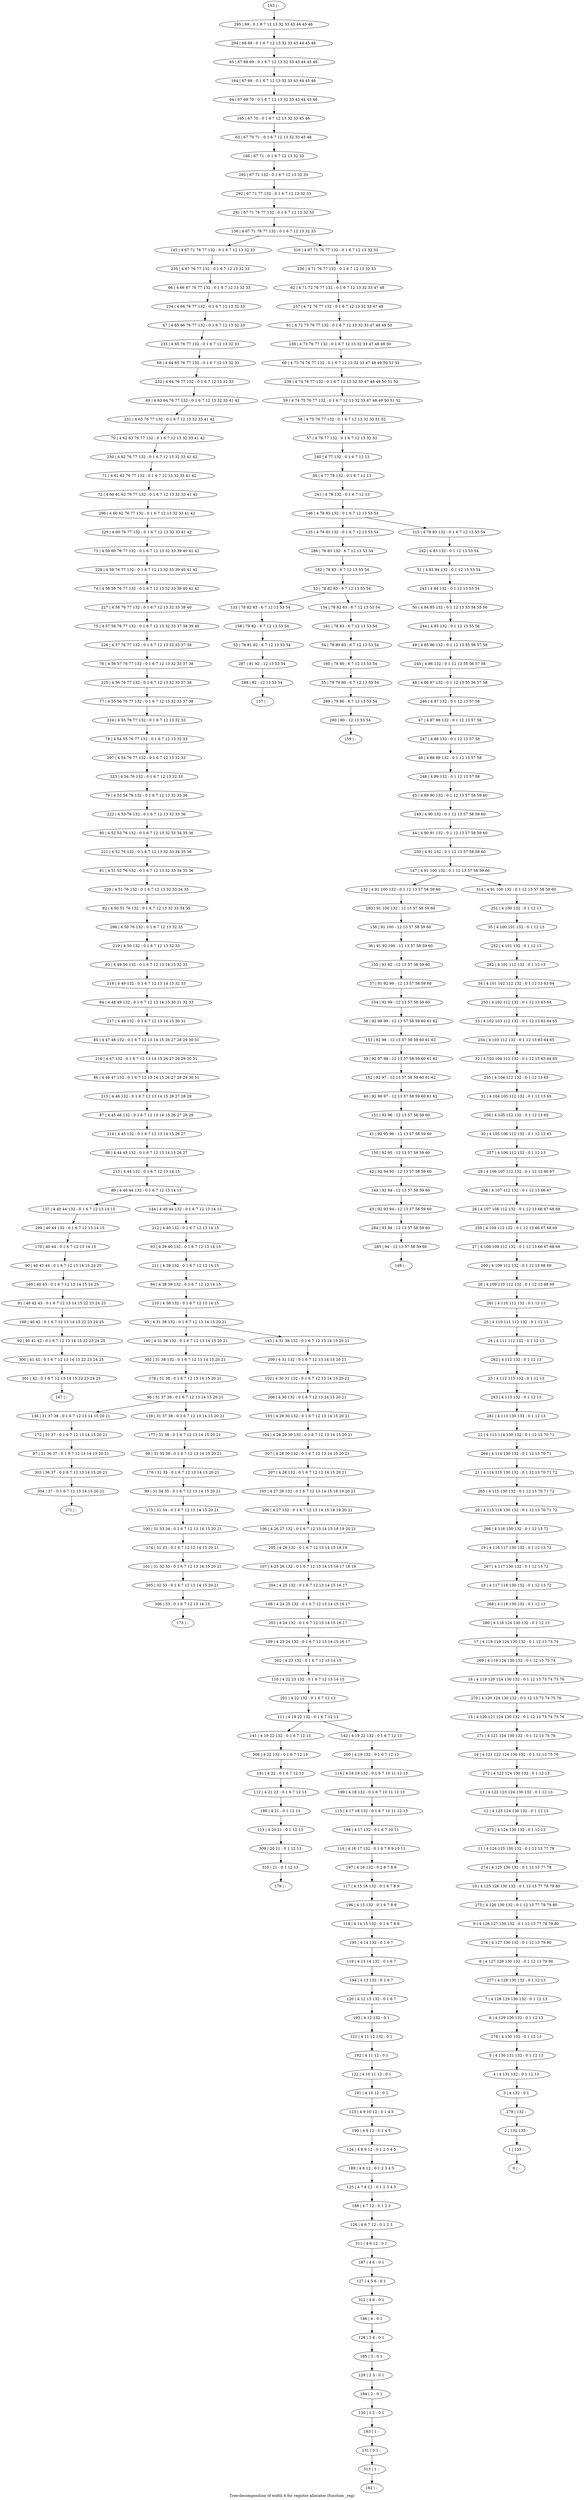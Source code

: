 digraph G {
graph [label="Tree-decomposition of width 6 for register allocator (function _reg)"]
0[label="0 | : "];
1[label="1 | 133 : "];
2[label="2 | 132 133 : "];
3[label="3 | 4 132 : 0 1 "];
4[label="4 | 4 131 132 : 0 1 12 13 "];
5[label="5 | 4 130 131 132 : 0 1 12 13 "];
6[label="6 | 4 129 130 132 : 0 1 12 13 "];
7[label="7 | 4 128 129 130 132 : 0 1 12 13 "];
8[label="8 | 4 127 128 130 132 : 0 1 12 13 79 80 "];
9[label="9 | 4 126 127 130 132 : 0 1 12 13 77 78 79 80 "];
10[label="10 | 4 125 126 130 132 : 0 1 12 13 77 78 79 80 "];
11[label="11 | 4 124 125 130 132 : 0 1 12 13 77 78 "];
12[label="12 | 4 123 124 130 132 : 0 1 12 13 "];
13[label="13 | 4 122 123 124 130 132 : 0 1 12 13 "];
14[label="14 | 4 121 122 124 130 132 : 0 1 12 13 75 76 "];
15[label="15 | 4 120 121 124 130 132 : 0 1 12 13 73 74 75 76 "];
16[label="16 | 4 119 120 124 130 132 : 0 1 12 13 73 74 75 76 "];
17[label="17 | 4 118 119 124 130 132 : 0 1 12 13 73 74 "];
18[label="18 | 4 117 118 130 132 : 0 1 12 13 72 "];
19[label="19 | 4 116 117 130 132 : 0 1 12 13 72 "];
20[label="20 | 4 115 116 130 132 : 0 1 12 13 70 71 72 "];
21[label="21 | 4 114 115 130 132 : 0 1 12 13 70 71 72 "];
22[label="22 | 4 113 114 130 132 : 0 1 12 13 70 71 "];
23[label="23 | 4 112 113 132 : 0 1 12 13 "];
24[label="24 | 4 111 112 132 : 0 1 12 13 "];
25[label="25 | 4 110 111 112 132 : 0 1 12 13 "];
26[label="26 | 4 109 110 112 132 : 0 1 12 13 68 69 "];
27[label="27 | 4 108 109 112 132 : 0 1 12 13 66 67 68 69 "];
28[label="28 | 4 107 108 112 132 : 0 1 12 13 66 67 68 69 "];
29[label="29 | 4 106 107 112 132 : 0 1 12 13 66 67 "];
30[label="30 | 4 105 106 112 132 : 0 1 12 13 65 "];
31[label="31 | 4 104 105 112 132 : 0 1 12 13 65 "];
32[label="32 | 4 103 104 112 132 : 0 1 12 13 63 64 65 "];
33[label="33 | 4 102 103 112 132 : 0 1 12 13 63 64 65 "];
34[label="34 | 4 101 102 112 132 : 0 1 12 13 63 64 "];
35[label="35 | 4 100 101 132 : 0 1 12 13 "];
36[label="36 | 91 92 100 : 12 13 57 58 59 60 "];
37[label="37 | 91 92 99 : 12 13 57 58 59 60 "];
38[label="38 | 92 98 99 : 12 13 57 58 59 60 61 62 "];
39[label="39 | 92 97 98 : 12 13 57 58 59 60 61 62 "];
40[label="40 | 92 96 97 : 12 13 57 58 59 60 61 62 "];
41[label="41 | 92 95 96 : 12 13 57 58 59 60 "];
42[label="42 | 92 94 95 : 12 13 57 58 59 60 "];
43[label="43 | 92 93 94 : 12 13 57 58 59 60 "];
44[label="44 | 4 90 91 132 : 0 1 12 13 57 58 59 60 "];
45[label="45 | 4 89 90 132 : 0 1 12 13 57 58 59 60 "];
46[label="46 | 4 88 89 132 : 0 1 12 13 57 58 "];
47[label="47 | 4 87 88 132 : 0 1 12 13 57 58 "];
48[label="48 | 4 86 87 132 : 0 1 12 13 55 56 57 58 "];
49[label="49 | 4 85 86 132 : 0 1 12 13 55 56 57 58 "];
50[label="50 | 4 84 85 132 : 0 1 12 13 53 54 55 56 "];
51[label="51 | 4 83 84 132 : 0 1 12 13 53 54 "];
52[label="52 | 78 82 83 : 6 7 12 13 53 54 "];
53[label="53 | 78 81 82 : 6 7 12 13 53 54 "];
54[label="54 | 78 80 83 : 6 7 12 13 53 54 "];
55[label="55 | 78 79 80 : 6 7 12 13 53 54 "];
56[label="56 | 4 77 78 132 : 0 1 6 7 12 13 "];
57[label="57 | 4 76 77 132 : 0 1 6 7 12 13 32 33 "];
58[label="58 | 4 75 76 77 132 : 0 1 6 7 12 13 32 33 51 52 "];
59[label="59 | 4 74 75 76 77 132 : 0 1 6 7 12 13 32 33 47 48 49 50 51 52 "];
60[label="60 | 4 73 74 76 77 132 : 0 1 6 7 12 13 32 33 47 48 49 50 51 52 "];
61[label="61 | 4 72 73 76 77 132 : 0 1 6 7 12 13 32 33 47 48 49 50 "];
62[label="62 | 4 71 72 76 77 132 : 0 1 6 7 12 13 32 33 47 48 "];
63[label="63 | 67 70 71 : 0 1 6 7 12 13 32 33 45 46 "];
64[label="64 | 67 69 70 : 0 1 6 7 12 13 32 33 43 44 45 46 "];
65[label="65 | 67 68 69 : 0 1 6 7 12 13 32 33 43 44 45 46 "];
66[label="66 | 4 66 67 76 77 132 : 0 1 6 7 12 13 32 33 "];
67[label="67 | 4 65 66 76 77 132 : 0 1 6 7 12 13 32 33 "];
68[label="68 | 4 64 65 76 77 132 : 0 1 6 7 12 13 32 33 "];
69[label="69 | 4 63 64 76 77 132 : 0 1 6 7 12 13 32 33 41 42 "];
70[label="70 | 4 62 63 76 77 132 : 0 1 6 7 12 13 32 33 41 42 "];
71[label="71 | 4 61 62 76 77 132 : 0 1 6 7 12 13 32 33 41 42 "];
72[label="72 | 4 60 61 62 76 77 132 : 0 1 6 7 12 13 32 33 41 42 "];
73[label="73 | 4 59 60 76 77 132 : 0 1 6 7 12 13 32 33 39 40 41 42 "];
74[label="74 | 4 58 59 76 77 132 : 0 1 6 7 12 13 32 33 39 40 41 42 "];
75[label="75 | 4 57 58 76 77 132 : 0 1 6 7 12 13 32 33 37 38 39 40 "];
76[label="76 | 4 56 57 76 77 132 : 0 1 6 7 12 13 32 33 37 38 "];
77[label="77 | 4 55 56 76 77 132 : 0 1 6 7 12 13 32 33 37 38 "];
78[label="78 | 4 54 55 76 77 132 : 0 1 6 7 12 13 32 33 "];
79[label="79 | 4 53 54 76 132 : 0 1 6 7 12 13 32 33 36 "];
80[label="80 | 4 52 53 76 132 : 0 1 6 7 12 13 32 33 34 35 36 "];
81[label="81 | 4 51 52 76 132 : 0 1 6 7 12 13 32 33 34 35 36 "];
82[label="82 | 4 50 51 76 132 : 0 1 6 7 12 13 32 33 34 35 "];
83[label="83 | 4 49 50 132 : 0 1 6 7 12 13 14 15 32 33 "];
84[label="84 | 4 48 49 132 : 0 1 6 7 12 13 14 15 30 31 32 33 "];
85[label="85 | 4 47 48 132 : 0 1 6 7 12 13 14 15 26 27 28 29 30 31 "];
86[label="86 | 4 46 47 132 : 0 1 6 7 12 13 14 15 26 27 28 29 30 31 "];
87[label="87 | 4 45 46 132 : 0 1 6 7 12 13 14 15 26 27 28 29 "];
88[label="88 | 4 44 45 132 : 0 1 6 7 12 13 14 15 26 27 "];
89[label="89 | 4 40 44 132 : 0 1 6 7 12 13 14 15 "];
90[label="90 | 40 43 44 : 0 1 6 7 12 13 14 15 24 25 "];
91[label="91 | 40 42 43 : 0 1 6 7 12 13 14 15 22 23 24 25 "];
92[label="92 | 40 41 42 : 0 1 6 7 12 13 14 15 22 23 24 25 "];
93[label="93 | 4 39 40 132 : 0 1 6 7 12 13 14 15 "];
94[label="94 | 4 38 39 132 : 0 1 6 7 12 13 14 15 "];
95[label="95 | 4 31 38 132 : 0 1 6 7 12 13 14 15 20 21 "];
96[label="96 | 31 37 38 : 0 1 6 7 12 13 14 15 20 21 "];
97[label="97 | 31 36 37 : 0 1 6 7 12 13 14 15 20 21 "];
98[label="98 | 31 35 38 : 0 1 6 7 12 13 14 15 20 21 "];
99[label="99 | 31 34 35 : 0 1 6 7 12 13 14 15 20 21 "];
100[label="100 | 31 33 34 : 0 1 6 7 12 13 14 15 20 21 "];
101[label="101 | 31 32 33 : 0 1 6 7 12 13 14 15 20 21 "];
102[label="102 | 4 30 31 132 : 0 1 6 7 12 13 14 15 20 21 "];
103[label="103 | 4 29 30 132 : 0 1 6 7 12 13 14 15 20 21 "];
104[label="104 | 4 28 29 30 132 : 0 1 6 7 12 13 14 15 20 21 "];
105[label="105 | 4 27 28 132 : 0 1 6 7 12 13 14 15 18 19 20 21 "];
106[label="106 | 4 26 27 132 : 0 1 6 7 12 13 14 15 18 19 20 21 "];
107[label="107 | 4 25 26 132 : 0 1 6 7 12 13 14 15 16 17 18 19 "];
108[label="108 | 4 24 25 132 : 0 1 6 7 12 13 14 15 16 17 "];
109[label="109 | 4 23 24 132 : 0 1 6 7 12 13 14 15 16 17 "];
110[label="110 | 4 22 23 132 : 0 1 6 7 12 13 14 15 "];
111[label="111 | 4 19 22 132 : 0 1 6 7 12 13 "];
112[label="112 | 4 21 22 : 0 1 6 7 12 13 "];
113[label="113 | 4 20 21 : 0 1 12 13 "];
114[label="114 | 4 18 19 132 : 0 1 6 7 10 11 12 13 "];
115[label="115 | 4 17 18 132 : 0 1 6 7 10 11 12 13 "];
116[label="116 | 4 16 17 132 : 0 1 6 7 8 9 10 11 "];
117[label="117 | 4 15 16 132 : 0 1 6 7 8 9 "];
118[label="118 | 4 14 15 132 : 0 1 6 7 8 9 "];
119[label="119 | 4 13 14 132 : 0 1 6 7 "];
120[label="120 | 4 12 13 132 : 0 1 6 7 "];
121[label="121 | 4 11 12 132 : 0 1 "];
122[label="122 | 4 10 11 12 : 0 1 "];
123[label="123 | 4 9 10 12 : 0 1 4 5 "];
124[label="124 | 4 8 9 12 : 0 1 2 3 4 5 "];
125[label="125 | 4 7 8 12 : 0 1 2 3 4 5 "];
126[label="126 | 4 6 7 12 : 0 1 2 3 "];
127[label="127 | 4 5 6 : 0 1 "];
128[label="128 | 3 4 : 0 1 "];
129[label="129 | 2 3 : 0 1 "];
130[label="130 | 1 2 : 0 1 "];
131[label="131 | 0 1 : "];
132[label="132 | 4 91 100 132 : 0 1 12 13 57 58 59 60 "];
133[label="133 | 78 82 83 : 6 7 12 13 53 54 "];
134[label="134 | 78 82 83 : 6 7 12 13 53 54 "];
135[label="135 | 4 78 83 132 : 0 1 6 7 12 13 53 54 "];
136[label="136 | 4 67 71 76 77 132 : 0 1 6 7 12 13 32 33 "];
137[label="137 | 4 40 44 132 : 0 1 6 7 12 13 14 15 "];
138[label="138 | 31 37 38 : 0 1 6 7 12 13 14 15 20 21 "];
139[label="139 | 31 37 38 : 0 1 6 7 12 13 14 15 20 21 "];
140[label="140 | 4 31 38 132 : 0 1 6 7 12 13 14 15 20 21 "];
141[label="141 | 4 19 22 132 : 0 1 6 7 12 13 "];
142[label="142 | 4 19 22 132 : 0 1 6 7 12 13 "];
143[label="143 | 4 31 38 132 : 0 1 6 7 12 13 14 15 20 21 "];
144[label="144 | 4 40 44 132 : 0 1 6 7 12 13 14 15 "];
145[label="145 | 4 67 71 76 77 132 : 0 1 6 7 12 13 32 33 "];
146[label="146 | 4 78 83 132 : 0 1 6 7 12 13 53 54 "];
147[label="147 | 4 91 100 132 : 0 1 12 13 57 58 59 60 "];
148[label="148 | : "];
149[label="149 | 92 94 : 12 13 57 58 59 60 "];
150[label="150 | 92 95 : 12 13 57 58 59 60 "];
151[label="151 | 92 96 : 12 13 57 58 59 60 "];
152[label="152 | 92 97 : 12 13 57 58 59 60 61 62 "];
153[label="153 | 92 98 : 12 13 57 58 59 60 61 62 "];
154[label="154 | 92 99 : 12 13 57 58 59 60 "];
155[label="155 | 91 92 : 12 13 57 58 59 60 "];
156[label="156 | 91 100 : 12 13 57 58 59 60 "];
157[label="157 | : "];
158[label="158 | 78 82 : 6 7 12 13 53 54 "];
159[label="159 | : "];
160[label="160 | 78 80 : 6 7 12 13 53 54 "];
161[label="161 | 78 83 : 6 7 12 13 53 54 "];
162[label="162 | 78 83 : 6 7 12 13 53 54 "];
163[label="163 | : "];
164[label="164 | 67 69 : 0 1 6 7 12 13 32 33 43 44 45 46 "];
165[label="165 | 67 70 : 0 1 6 7 12 13 32 33 45 46 "];
166[label="166 | 67 71 : 0 1 6 7 12 13 32 33 "];
167[label="167 | : "];
168[label="168 | 40 42 : 0 1 6 7 12 13 14 15 22 23 24 25 "];
169[label="169 | 40 43 : 0 1 6 7 12 13 14 15 24 25 "];
170[label="170 | 40 44 : 0 1 6 7 12 13 14 15 "];
171[label="171 | : "];
172[label="172 | 31 37 : 0 1 6 7 12 13 14 15 20 21 "];
173[label="173 | : "];
174[label="174 | 31 33 : 0 1 6 7 12 13 14 15 20 21 "];
175[label="175 | 31 34 : 0 1 6 7 12 13 14 15 20 21 "];
176[label="176 | 31 35 : 0 1 6 7 12 13 14 15 20 21 "];
177[label="177 | 31 38 : 0 1 6 7 12 13 14 15 20 21 "];
178[label="178 | 31 38 : 0 1 6 7 12 13 14 15 20 21 "];
179[label="179 | : "];
180[label="180 | 4 21 : 0 1 12 13 "];
181[label="181 | 4 22 : 0 1 6 7 12 13 "];
182[label="182 | : "];
183[label="183 | 1 : "];
184[label="184 | 2 : 0 1 "];
185[label="185 | 3 : 0 1 "];
186[label="186 | 4 : 0 1 "];
187[label="187 | 4 6 : 0 1 "];
188[label="188 | 4 7 12 : 0 1 2 3 "];
189[label="189 | 4 8 12 : 0 1 2 3 4 5 "];
190[label="190 | 4 9 12 : 0 1 4 5 "];
191[label="191 | 4 10 12 : 0 1 "];
192[label="192 | 4 11 12 : 0 1 "];
193[label="193 | 4 12 132 : 0 1 "];
194[label="194 | 4 13 132 : 0 1 6 7 "];
195[label="195 | 4 14 132 : 0 1 6 7 "];
196[label="196 | 4 15 132 : 0 1 6 7 8 9 "];
197[label="197 | 4 16 132 : 0 1 6 7 8 9 "];
198[label="198 | 4 17 132 : 0 1 6 7 10 11 "];
199[label="199 | 4 18 132 : 0 1 6 7 10 11 12 13 "];
200[label="200 | 4 19 132 : 0 1 6 7 12 13 "];
201[label="201 | 4 22 132 : 0 1 6 7 12 13 "];
202[label="202 | 4 23 132 : 0 1 6 7 12 13 14 15 "];
203[label="203 | 4 24 132 : 0 1 6 7 12 13 14 15 16 17 "];
204[label="204 | 4 25 132 : 0 1 6 7 12 13 14 15 16 17 "];
205[label="205 | 4 26 132 : 0 1 6 7 12 13 14 15 18 19 "];
206[label="206 | 4 27 132 : 0 1 6 7 12 13 14 15 18 19 20 21 "];
207[label="207 | 4 28 132 : 0 1 6 7 12 13 14 15 20 21 "];
208[label="208 | 4 30 132 : 0 1 6 7 12 13 14 15 20 21 "];
209[label="209 | 4 31 132 : 0 1 6 7 12 13 14 15 20 21 "];
210[label="210 | 4 38 132 : 0 1 6 7 12 13 14 15 "];
211[label="211 | 4 39 132 : 0 1 6 7 12 13 14 15 "];
212[label="212 | 4 40 132 : 0 1 6 7 12 13 14 15 "];
213[label="213 | 4 44 132 : 0 1 6 7 12 13 14 15 "];
214[label="214 | 4 45 132 : 0 1 6 7 12 13 14 15 26 27 "];
215[label="215 | 4 46 132 : 0 1 6 7 12 13 14 15 26 27 28 29 "];
216[label="216 | 4 47 132 : 0 1 6 7 12 13 14 15 26 27 28 29 30 31 "];
217[label="217 | 4 48 132 : 0 1 6 7 12 13 14 15 30 31 "];
218[label="218 | 4 49 132 : 0 1 6 7 12 13 14 15 32 33 "];
219[label="219 | 4 50 132 : 0 1 6 7 12 13 32 33 "];
220[label="220 | 4 51 76 132 : 0 1 6 7 12 13 32 33 34 35 "];
221[label="221 | 4 52 76 132 : 0 1 6 7 12 13 32 33 34 35 36 "];
222[label="222 | 4 53 76 132 : 0 1 6 7 12 13 32 33 36 "];
223[label="223 | 4 54 76 132 : 0 1 6 7 12 13 32 33 "];
224[label="224 | 4 55 76 77 132 : 0 1 6 7 12 13 32 33 "];
225[label="225 | 4 56 76 77 132 : 0 1 6 7 12 13 32 33 37 38 "];
226[label="226 | 4 57 76 77 132 : 0 1 6 7 12 13 32 33 37 38 "];
227[label="227 | 4 58 76 77 132 : 0 1 6 7 12 13 32 33 39 40 "];
228[label="228 | 4 59 76 77 132 : 0 1 6 7 12 13 32 33 39 40 41 42 "];
229[label="229 | 4 60 76 77 132 : 0 1 6 7 12 13 32 33 41 42 "];
230[label="230 | 4 62 76 77 132 : 0 1 6 7 12 13 32 33 41 42 "];
231[label="231 | 4 63 76 77 132 : 0 1 6 7 12 13 32 33 41 42 "];
232[label="232 | 4 64 76 77 132 : 0 1 6 7 12 13 32 33 "];
233[label="233 | 4 65 76 77 132 : 0 1 6 7 12 13 32 33 "];
234[label="234 | 4 66 76 77 132 : 0 1 6 7 12 13 32 33 "];
235[label="235 | 4 67 76 77 132 : 0 1 6 7 12 13 32 33 "];
236[label="236 | 4 71 76 77 132 : 0 1 6 7 12 13 32 33 "];
237[label="237 | 4 72 76 77 132 : 0 1 6 7 12 13 32 33 47 48 "];
238[label="238 | 4 73 76 77 132 : 0 1 6 7 12 13 32 33 47 48 49 50 "];
239[label="239 | 4 74 76 77 132 : 0 1 6 7 12 13 32 33 47 48 49 50 51 52 "];
240[label="240 | 4 77 132 : 0 1 6 7 12 13 "];
241[label="241 | 4 78 132 : 0 1 6 7 12 13 "];
242[label="242 | 4 83 132 : 0 1 12 13 53 54 "];
243[label="243 | 4 84 132 : 0 1 12 13 53 54 "];
244[label="244 | 4 85 132 : 0 1 12 13 55 56 "];
245[label="245 | 4 86 132 : 0 1 12 13 55 56 57 58 "];
246[label="246 | 4 87 132 : 0 1 12 13 57 58 "];
247[label="247 | 4 88 132 : 0 1 12 13 57 58 "];
248[label="248 | 4 89 132 : 0 1 12 13 57 58 "];
249[label="249 | 4 90 132 : 0 1 12 13 57 58 59 60 "];
250[label="250 | 4 91 132 : 0 1 12 13 57 58 59 60 "];
251[label="251 | 4 100 132 : 0 1 12 13 "];
252[label="252 | 4 101 132 : 0 1 12 13 "];
253[label="253 | 4 102 112 132 : 0 1 12 13 63 64 "];
254[label="254 | 4 103 112 132 : 0 1 12 13 63 64 65 "];
255[label="255 | 4 104 112 132 : 0 1 12 13 65 "];
256[label="256 | 4 105 112 132 : 0 1 12 13 65 "];
257[label="257 | 4 106 112 132 : 0 1 12 13 "];
258[label="258 | 4 107 112 132 : 0 1 12 13 66 67 "];
259[label="259 | 4 108 112 132 : 0 1 12 13 66 67 68 69 "];
260[label="260 | 4 109 112 132 : 0 1 12 13 68 69 "];
261[label="261 | 4 110 112 132 : 0 1 12 13 "];
262[label="262 | 4 112 132 : 0 1 12 13 "];
263[label="263 | 4 113 132 : 0 1 12 13 "];
264[label="264 | 4 114 130 132 : 0 1 12 13 70 71 "];
265[label="265 | 4 115 130 132 : 0 1 12 13 70 71 72 "];
266[label="266 | 4 116 130 132 : 0 1 12 13 72 "];
267[label="267 | 4 117 130 132 : 0 1 12 13 72 "];
268[label="268 | 4 118 130 132 : 0 1 12 13 "];
269[label="269 | 4 119 124 130 132 : 0 1 12 13 73 74 "];
270[label="270 | 4 120 124 130 132 : 0 1 12 13 73 74 75 76 "];
271[label="271 | 4 121 124 130 132 : 0 1 12 13 75 76 "];
272[label="272 | 4 122 124 130 132 : 0 1 12 13 "];
273[label="273 | 4 124 130 132 : 0 1 12 13 "];
274[label="274 | 4 125 130 132 : 0 1 12 13 77 78 "];
275[label="275 | 4 126 130 132 : 0 1 12 13 77 78 79 80 "];
276[label="276 | 4 127 130 132 : 0 1 12 13 79 80 "];
277[label="277 | 4 128 130 132 : 0 1 12 13 "];
278[label="278 | 4 130 132 : 0 1 12 13 "];
279[label="279 | 132 : "];
280[label="280 | 4 118 124 130 132 : 0 1 12 13 "];
281[label="281 | 4 113 130 132 : 0 1 12 13 "];
282[label="282 | 4 101 112 132 : 0 1 12 13 "];
283[label="283 | 91 100 132 : 12 13 57 58 59 60 "];
284[label="284 | 93 94 : 12 13 57 58 59 60 "];
285[label="285 | 94 : 12 13 57 58 59 60 "];
286[label="286 | 78 83 132 : 6 7 12 13 53 54 "];
287[label="287 | 81 82 : 12 13 53 54 "];
288[label="288 | 82 : 12 13 53 54 "];
289[label="289 | 79 80 : 6 7 12 13 53 54 "];
290[label="290 | 80 : 12 13 53 54 "];
291[label="291 | 67 71 76 77 132 : 0 1 6 7 12 13 32 33 "];
292[label="292 | 67 71 77 132 : 0 1 6 7 12 13 32 33 "];
293[label="293 | 67 71 132 : 0 1 6 7 12 13 32 33 "];
294[label="294 | 68 69 : 0 1 6 7 12 13 32 33 43 44 45 46 "];
295[label="295 | 69 : 0 1 6 7 12 13 32 33 43 44 45 46 "];
296[label="296 | 4 60 62 76 77 132 : 0 1 6 7 12 13 32 33 41 42 "];
297[label="297 | 4 54 76 77 132 : 0 1 6 7 12 13 32 33 "];
298[label="298 | 4 50 76 132 : 0 1 6 7 12 13 32 33 "];
299[label="299 | 40 44 132 : 0 1 6 7 12 13 14 15 "];
300[label="300 | 41 42 : 0 1 6 7 12 13 14 15 22 23 24 25 "];
301[label="301 | 42 : 0 1 6 7 12 13 14 15 22 23 24 25 "];
302[label="302 | 31 38 132 : 0 1 6 7 12 13 14 15 20 21 "];
303[label="303 | 36 37 : 0 1 6 7 12 13 14 15 20 21 "];
304[label="304 | 37 : 0 1 6 7 12 13 14 15 20 21 "];
305[label="305 | 32 33 : 0 1 6 7 12 13 14 15 20 21 "];
306[label="306 | 33 : 0 1 6 7 12 13 14 15 "];
307[label="307 | 4 28 30 132 : 0 1 6 7 12 13 14 15 20 21 "];
308[label="308 | 4 22 132 : 0 1 6 7 12 13 "];
309[label="309 | 20 21 : 0 1 12 13 "];
310[label="310 | 21 : 0 1 12 13 "];
311[label="311 | 4 6 12 : 0 1 "];
312[label="312 | 4 6 : 0 1 "];
313[label="313 | 1 : "];
314[label="314 | 4 91 100 132 : 0 1 12 13 57 58 59 60 "];
315[label="315 | 4 78 83 132 : 0 1 6 7 12 13 53 54 "];
316[label="316 | 4 67 71 76 77 132 : 0 1 6 7 12 13 32 33 "];
71->72 ;
103->104 ;
52->133 ;
52->134 ;
89->137 ;
96->138 ;
96->139 ;
95->140 ;
111->141 ;
111->142 ;
95->143 ;
89->144 ;
149->43 ;
42->149 ;
150->42 ;
41->150 ;
151->41 ;
40->151 ;
152->40 ;
39->152 ;
153->39 ;
38->153 ;
154->38 ;
37->154 ;
155->37 ;
36->155 ;
156->36 ;
158->53 ;
133->158 ;
160->55 ;
54->160 ;
161->54 ;
134->161 ;
162->52 ;
168->92 ;
91->168 ;
169->91 ;
90->169 ;
170->90 ;
172->97 ;
138->172 ;
174->101 ;
100->174 ;
175->100 ;
99->175 ;
176->99 ;
98->176 ;
177->98 ;
139->177 ;
178->96 ;
180->113 ;
112->180 ;
181->112 ;
183->131 ;
130->183 ;
184->130 ;
129->184 ;
185->129 ;
128->185 ;
186->128 ;
187->127 ;
188->126 ;
125->188 ;
189->125 ;
124->189 ;
190->124 ;
123->190 ;
191->123 ;
122->191 ;
192->122 ;
121->192 ;
193->121 ;
120->193 ;
194->120 ;
119->194 ;
195->119 ;
118->195 ;
196->118 ;
117->196 ;
197->117 ;
116->197 ;
198->116 ;
115->198 ;
199->115 ;
114->199 ;
200->114 ;
142->200 ;
201->111 ;
110->201 ;
202->110 ;
109->202 ;
203->109 ;
108->203 ;
204->108 ;
107->204 ;
205->107 ;
106->205 ;
206->106 ;
105->206 ;
207->105 ;
208->103 ;
102->208 ;
209->102 ;
143->209 ;
210->95 ;
94->210 ;
211->94 ;
93->211 ;
212->93 ;
144->212 ;
213->89 ;
88->213 ;
214->88 ;
87->214 ;
215->87 ;
86->215 ;
216->86 ;
85->216 ;
217->85 ;
84->217 ;
218->84 ;
83->218 ;
219->83 ;
220->82 ;
81->220 ;
221->81 ;
80->221 ;
222->80 ;
79->222 ;
223->79 ;
224->78 ;
77->224 ;
225->77 ;
76->225 ;
226->76 ;
75->226 ;
227->75 ;
74->227 ;
228->74 ;
73->228 ;
229->73 ;
230->71 ;
70->230 ;
231->70 ;
69->231 ;
232->69 ;
68->232 ;
233->68 ;
67->233 ;
234->67 ;
66->234 ;
235->66 ;
145->235 ;
283->156 ;
132->283 ;
43->284 ;
285->148 ;
284->285 ;
286->162 ;
135->286 ;
53->287 ;
288->157 ;
287->288 ;
55->289 ;
290->159 ;
289->290 ;
296->229 ;
72->296 ;
297->223 ;
78->297 ;
298->219 ;
82->298 ;
299->170 ;
137->299 ;
92->300 ;
301->167 ;
300->301 ;
302->178 ;
140->302 ;
97->303 ;
304->171 ;
303->304 ;
101->305 ;
306->173 ;
305->306 ;
307->207 ;
104->307 ;
308->181 ;
141->308 ;
113->309 ;
310->179 ;
309->310 ;
311->187 ;
126->311 ;
312->186 ;
127->312 ;
313->182 ;
131->313 ;
163->295 ;
295->294 ;
294->65 ;
65->164 ;
164->64 ;
64->165 ;
165->63 ;
63->166 ;
166->293 ;
293->292 ;
292->291 ;
291->136 ;
236->62 ;
62->237 ;
237->61 ;
61->238 ;
238->60 ;
60->239 ;
239->59 ;
59->58 ;
58->57 ;
57->240 ;
240->56 ;
56->241 ;
241->146 ;
242->51 ;
51->243 ;
243->50 ;
50->244 ;
244->49 ;
49->245 ;
245->48 ;
48->246 ;
246->47 ;
47->247 ;
247->46 ;
46->248 ;
248->45 ;
45->249 ;
249->44 ;
44->250 ;
250->147 ;
251->35 ;
35->252 ;
252->282 ;
282->34 ;
34->253 ;
253->33 ;
33->254 ;
254->32 ;
32->255 ;
255->31 ;
31->256 ;
256->30 ;
30->257 ;
257->29 ;
29->258 ;
258->28 ;
28->259 ;
259->27 ;
27->260 ;
260->26 ;
26->261 ;
261->25 ;
25->24 ;
24->262 ;
262->23 ;
23->263 ;
263->281 ;
281->22 ;
22->264 ;
264->21 ;
21->265 ;
265->20 ;
20->266 ;
266->19 ;
19->267 ;
267->18 ;
18->268 ;
268->280 ;
280->17 ;
17->269 ;
269->16 ;
16->270 ;
270->15 ;
15->271 ;
271->14 ;
14->272 ;
272->13 ;
13->12 ;
12->273 ;
273->11 ;
11->274 ;
274->10 ;
10->275 ;
275->9 ;
9->276 ;
276->8 ;
8->277 ;
277->7 ;
7->6 ;
6->278 ;
278->5 ;
5->4 ;
4->3 ;
3->279 ;
279->2 ;
2->1 ;
1->0 ;
314->251 ;
315->242 ;
316->236 ;
147->132 ;
147->314 ;
146->135 ;
146->315 ;
136->145 ;
136->316 ;
}
